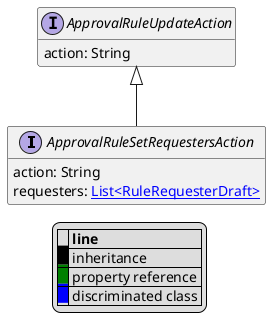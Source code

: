 @startuml

hide empty fields
hide empty methods
legend
|= |= line |
|<back:black>   </back>| inheritance |
|<back:green>   </back>| property reference |
|<back:blue>   </back>| discriminated class |
endlegend
interface ApprovalRuleSetRequestersAction [[ApprovalRuleSetRequestersAction.svg]] extends ApprovalRuleUpdateAction {
    action: String
    requesters: [[RuleRequesterDraft.svg List<RuleRequesterDraft>]]
}
interface ApprovalRuleUpdateAction [[ApprovalRuleUpdateAction.svg]]  {
    action: String
}





@enduml
